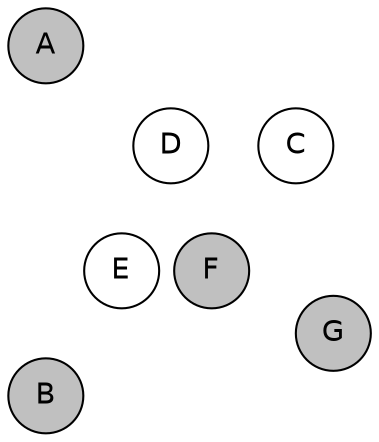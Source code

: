 
graph {

layout = circo;
mindist = .1

node [shape = circle, fontname = Helvetica, margin = 0, style = filled]
edge [style=invis]

subgraph 1 {
	E -- F -- F# -- G -- G# -- A -- A# -- B -- C -- C# -- D -- D# -- E
}

C [fillcolor = white];
C# [fillcolor = gray];
D [fillcolor = white];
D# [fillcolor = gray];
E [fillcolor = white];
F [fillcolor = gray];
F# [fillcolor = white];
G [fillcolor = gray];
G# [fillcolor = white];
A [fillcolor = gray];
A# [fillcolor = cadetblue1];
B [fillcolor = gray];
}
